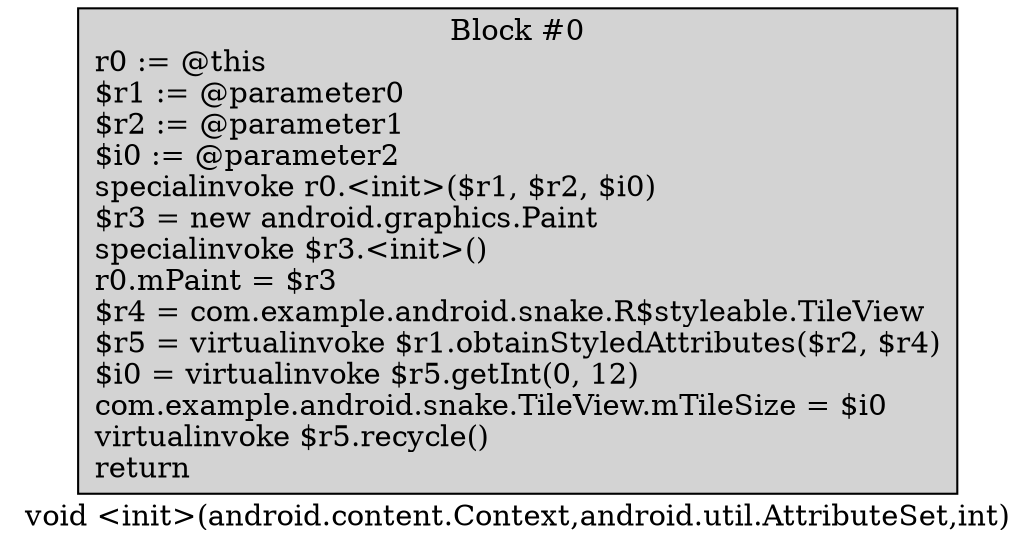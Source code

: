 digraph "void <init>(android.content.Context,android.util.AttributeSet,int)" {
    label = "void <init>(android.content.Context,android.util.AttributeSet,int)";
    node [shape = box];
    "0" [style = filled,fillcolor = lightgray,label = "Block #0\nr0 := @this\l$r1 := @parameter0\l$r2 := @parameter1\l$i0 := @parameter2\lspecialinvoke r0.<init>($r1, $r2, $i0)\l$r3 = new android.graphics.Paint\lspecialinvoke $r3.<init>()\lr0.mPaint = $r3\l$r4 = com.example.android.snake.R$styleable.TileView\l$r5 = virtualinvoke $r1.obtainStyledAttributes($r2, $r4)\l$i0 = virtualinvoke $r5.getInt(0, 12)\lcom.example.android.snake.TileView.mTileSize = $i0\lvirtualinvoke $r5.recycle()\lreturn\l",];
}
